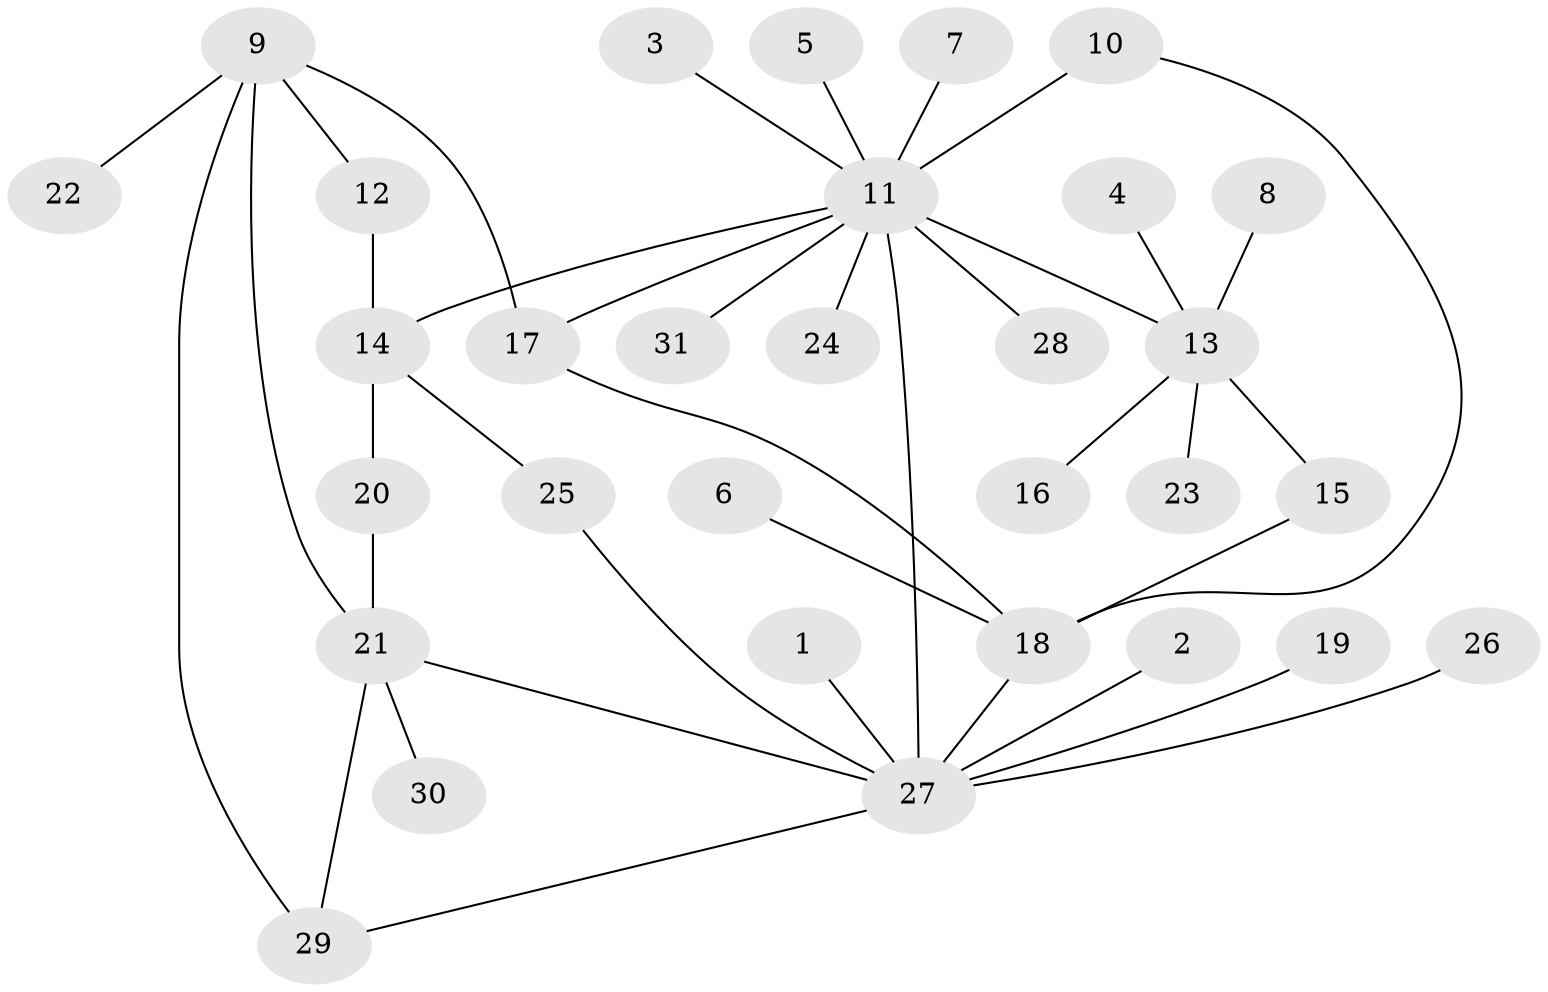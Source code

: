 // original degree distribution, {13: 0.01, 16: 0.01, 8: 0.01, 10: 0.01, 1: 0.62, 5: 0.02, 9: 0.03, 4: 0.03, 3: 0.1, 2: 0.16}
// Generated by graph-tools (version 1.1) at 2025/36/03/04/25 23:36:40]
// undirected, 31 vertices, 39 edges
graph export_dot {
  node [color=gray90,style=filled];
  1;
  2;
  3;
  4;
  5;
  6;
  7;
  8;
  9;
  10;
  11;
  12;
  13;
  14;
  15;
  16;
  17;
  18;
  19;
  20;
  21;
  22;
  23;
  24;
  25;
  26;
  27;
  28;
  29;
  30;
  31;
  1 -- 27 [weight=1.0];
  2 -- 27 [weight=1.0];
  3 -- 11 [weight=1.0];
  4 -- 13 [weight=1.0];
  5 -- 11 [weight=1.0];
  6 -- 18 [weight=1.0];
  7 -- 11 [weight=1.0];
  8 -- 13 [weight=1.0];
  9 -- 12 [weight=1.0];
  9 -- 17 [weight=1.0];
  9 -- 21 [weight=1.0];
  9 -- 22 [weight=1.0];
  9 -- 29 [weight=1.0];
  10 -- 11 [weight=2.0];
  10 -- 18 [weight=1.0];
  11 -- 13 [weight=1.0];
  11 -- 14 [weight=1.0];
  11 -- 17 [weight=1.0];
  11 -- 24 [weight=1.0];
  11 -- 27 [weight=1.0];
  11 -- 28 [weight=1.0];
  11 -- 31 [weight=1.0];
  12 -- 14 [weight=1.0];
  13 -- 15 [weight=1.0];
  13 -- 16 [weight=1.0];
  13 -- 23 [weight=1.0];
  14 -- 20 [weight=1.0];
  14 -- 25 [weight=1.0];
  15 -- 18 [weight=1.0];
  17 -- 18 [weight=1.0];
  18 -- 27 [weight=1.0];
  19 -- 27 [weight=1.0];
  20 -- 21 [weight=1.0];
  21 -- 27 [weight=1.0];
  21 -- 29 [weight=1.0];
  21 -- 30 [weight=1.0];
  25 -- 27 [weight=1.0];
  26 -- 27 [weight=1.0];
  27 -- 29 [weight=1.0];
}
